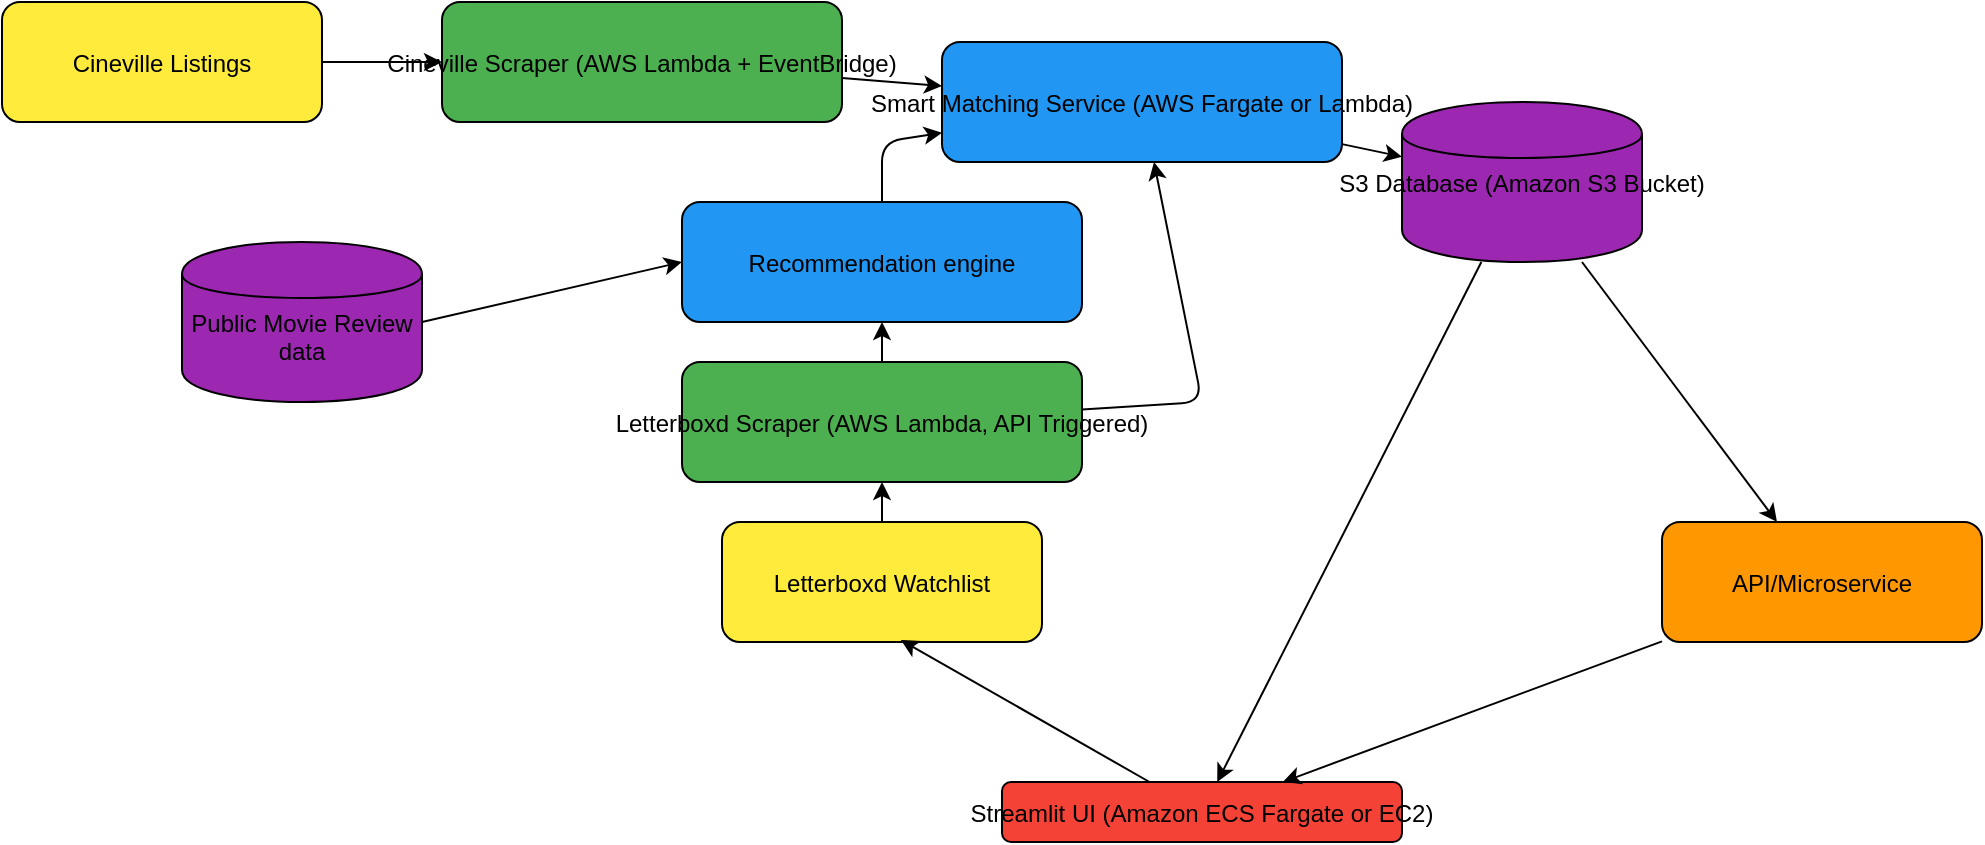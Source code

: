 <mxfile>
    <diagram id="system_architecture" name="Page-1">
        <mxGraphModel dx="981" dy="460" grid="1" gridSize="10" guides="1" tooltips="1" connect="1" arrows="1" fold="1" page="1" pageScale="1" pageWidth="827" pageHeight="1169" math="0" shadow="0">
            <root>
                <mxCell id="0"/>
                <mxCell id="1" parent="0"/>
                <mxCell id="2" value="Cineville Listings" style="rounded=1;strokeColor=#000000;fillColor=#FFEB3B;" parent="1" vertex="1">
                    <mxGeometry x="170" y="190" width="160" height="60" as="geometry"/>
                </mxCell>
                <mxCell id="3" value="Letterboxd Watchlist" style="rounded=1;strokeColor=#000000;fillColor=#FFEB3B;" parent="1" vertex="1">
                    <mxGeometry x="530" y="450" width="160" height="60" as="geometry"/>
                </mxCell>
                <mxCell id="4" value="Cineville Scraper (AWS Lambda + EventBridge)" style="rounded=1;strokeColor=#000000;fillColor=#4CAF50;" parent="1" vertex="1">
                    <mxGeometry x="390" y="190" width="200" height="60" as="geometry"/>
                </mxCell>
                <mxCell id="22" style="edgeStyle=none;html=1;exitX=0.5;exitY=0;exitDx=0;exitDy=0;entryX=0.5;entryY=1;entryDx=0;entryDy=0;" edge="1" parent="1" source="5" target="21">
                    <mxGeometry relative="1" as="geometry"/>
                </mxCell>
                <mxCell id="5" value="Letterboxd Scraper (AWS Lambda, API Triggered)" style="rounded=1;strokeColor=#000000;fillColor=#4CAF50;" parent="1" vertex="1">
                    <mxGeometry x="510" y="370" width="200" height="60" as="geometry"/>
                </mxCell>
                <mxCell id="6" value="Smart Matching Service (AWS Fargate or Lambda)" style="rounded=1;strokeColor=#000000;fillColor=#2196F3;" parent="1" vertex="1">
                    <mxGeometry x="640" y="210" width="200" height="60" as="geometry"/>
                </mxCell>
                <mxCell id="7" value="S3 Database (Amazon S3 Bucket)" style="shape=cylinder;strokeColor=#000000;fillColor=#9C27B0;" parent="1" vertex="1">
                    <mxGeometry x="870" y="240" width="120" height="80" as="geometry"/>
                </mxCell>
                <mxCell id="8" value="Streamlit UI (Amazon ECS Fargate or EC2)" style="rounded=1;strokeColor=#000000;fillColor=#F44336;" parent="1" vertex="1">
                    <mxGeometry x="670" y="580" width="200" height="30" as="geometry"/>
                </mxCell>
                <mxCell id="9" value="API/Microservice" style="rounded=1;strokeColor=#000000;fillColor=#FF9800;" parent="1" vertex="1">
                    <mxGeometry x="1000" y="450" width="160" height="60" as="geometry"/>
                </mxCell>
                <mxCell id="10" parent="1" source="2" target="4" edge="1">
                    <mxGeometry relative="1" as="geometry"/>
                </mxCell>
                <mxCell id="11" parent="1" source="3" target="5" edge="1">
                    <mxGeometry relative="1" as="geometry"/>
                </mxCell>
                <mxCell id="12" parent="1" source="4" target="6" edge="1">
                    <mxGeometry relative="1" as="geometry"/>
                </mxCell>
                <mxCell id="13" parent="1" source="5" target="6" edge="1">
                    <mxGeometry relative="1" as="geometry">
                        <Array as="points">
                            <mxPoint x="770" y="390"/>
                        </Array>
                    </mxGeometry>
                </mxCell>
                <mxCell id="14" parent="1" source="6" target="7" edge="1">
                    <mxGeometry relative="1" as="geometry"/>
                </mxCell>
                <mxCell id="15" parent="1" source="7" target="8" edge="1">
                    <mxGeometry relative="1" as="geometry"/>
                </mxCell>
                <mxCell id="16" parent="1" source="7" target="9" edge="1">
                    <mxGeometry relative="1" as="geometry"/>
                </mxCell>
                <mxCell id="17" parent="1" source="9" target="8" edge="1">
                    <mxGeometry relative="1" as="geometry"/>
                </mxCell>
                <mxCell id="18" style="edgeStyle=none;html=1;entryX=0.559;entryY=0.983;entryDx=0;entryDy=0;entryPerimeter=0;" parent="1" source="8" target="3" edge="1">
                    <mxGeometry relative="1" as="geometry"/>
                </mxCell>
                <mxCell id="23" value="" style="edgeStyle=none;html=1;exitX=0.5;exitY=0;exitDx=0;exitDy=0;" edge="1" parent="1" source="21" target="6">
                    <mxGeometry relative="1" as="geometry">
                        <Array as="points">
                            <mxPoint x="610" y="260"/>
                        </Array>
                    </mxGeometry>
                </mxCell>
                <mxCell id="21" value="Recommendation engine" style="rounded=1;strokeColor=#000000;fillColor=#2196F3;" vertex="1" parent="1">
                    <mxGeometry x="510" y="290" width="200" height="60" as="geometry"/>
                </mxCell>
                <mxCell id="25" style="edgeStyle=none;html=1;exitX=1;exitY=0.5;exitDx=0;exitDy=0;entryX=0;entryY=0.5;entryDx=0;entryDy=0;" edge="1" parent="1" source="24" target="21">
                    <mxGeometry relative="1" as="geometry"/>
                </mxCell>
                <mxCell id="24" value="&#xa;&#xa;Public Movie Review&#xa;data&#xa;" style="shape=cylinder;strokeColor=#000000;fillColor=#9C27B0;" vertex="1" parent="1">
                    <mxGeometry x="260" y="310" width="120" height="80" as="geometry"/>
                </mxCell>
            </root>
        </mxGraphModel>
    </diagram>
</mxfile>